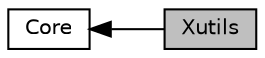 digraph "Xutils"
{
  edge [fontname="Helvetica",fontsize="10",labelfontname="Helvetica",labelfontsize="10"];
  node [fontname="Helvetica",fontsize="10",shape=record];
  rankdir=LR;
  Node0 [label="Xutils",height=0.2,width=0.4,color="black", fillcolor="grey75", style="filled", fontcolor="black"];
  Node1 [label="Core",height=0.2,width=0.4,color="black", fillcolor="white", style="filled",URL="$group__core.html"];
  Node1->Node0 [shape=plaintext, dir="back", style="solid"];
}
